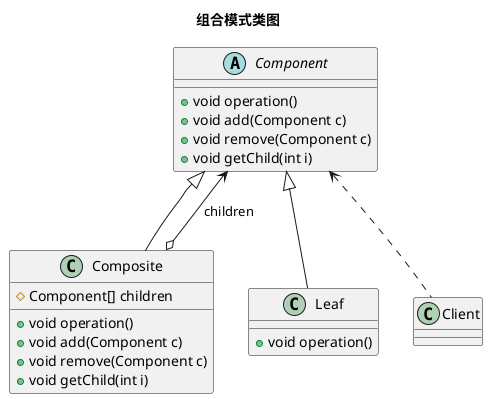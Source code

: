 @startuml

title 组合模式类图

abstract class Component {
    + void operation()
    + void add(Component c)
    + void remove(Component c)
    + void getChild(int i)
}

class Composite {
    # Component[] children
    + void operation()
    + void add(Component c)
    + void remove(Component c)
    + void getChild(int i)
}

class Leaf {
    + void operation()
}

Component <|-- Leaf
Component <|-- Composite
Component <--o Composite : children

Component <.. Client

@enduml